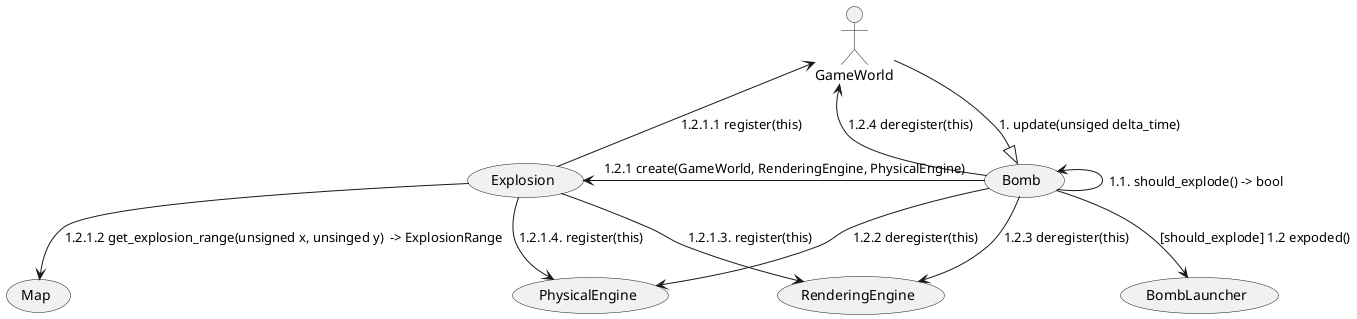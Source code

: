@startuml

:GameWorld: -down-|> (Bomb) : 1. update(unsiged delta_time)

(Bomb) -up-> (Bomb) : 1.1. should_explode() -> bool
(Bomb) --> (BombLauncher) : [should_explode] 1.2 expoded()
(Bomb) -left-> (Explosion) : 1.2.1 create(GameWorld, RenderingEngine, PhysicalEngine)
(Bomb) -down-> (PhysicalEngine) : 1.2.2 deregister(this)
(Bomb) -down-> (RenderingEngine) : 1.2.3 deregister(this)
(Bomb) -up-> (GameWorld) : 1.2.4 deregister(this)

(Explosion) -up-> (GameWorld) : 1.2.1.1 register(this)
(Explosion) --> (Map) : 1.2.1.2 get_explosion_range(unsigned x, unsinged y)  -> ExplosionRange
(Explosion) -down-> (RenderingEngine) : 1.2.1.3. register(this)
(Explosion) -down-> (PhysicalEngine) : 1.2.1.4. register(this)

@enduml